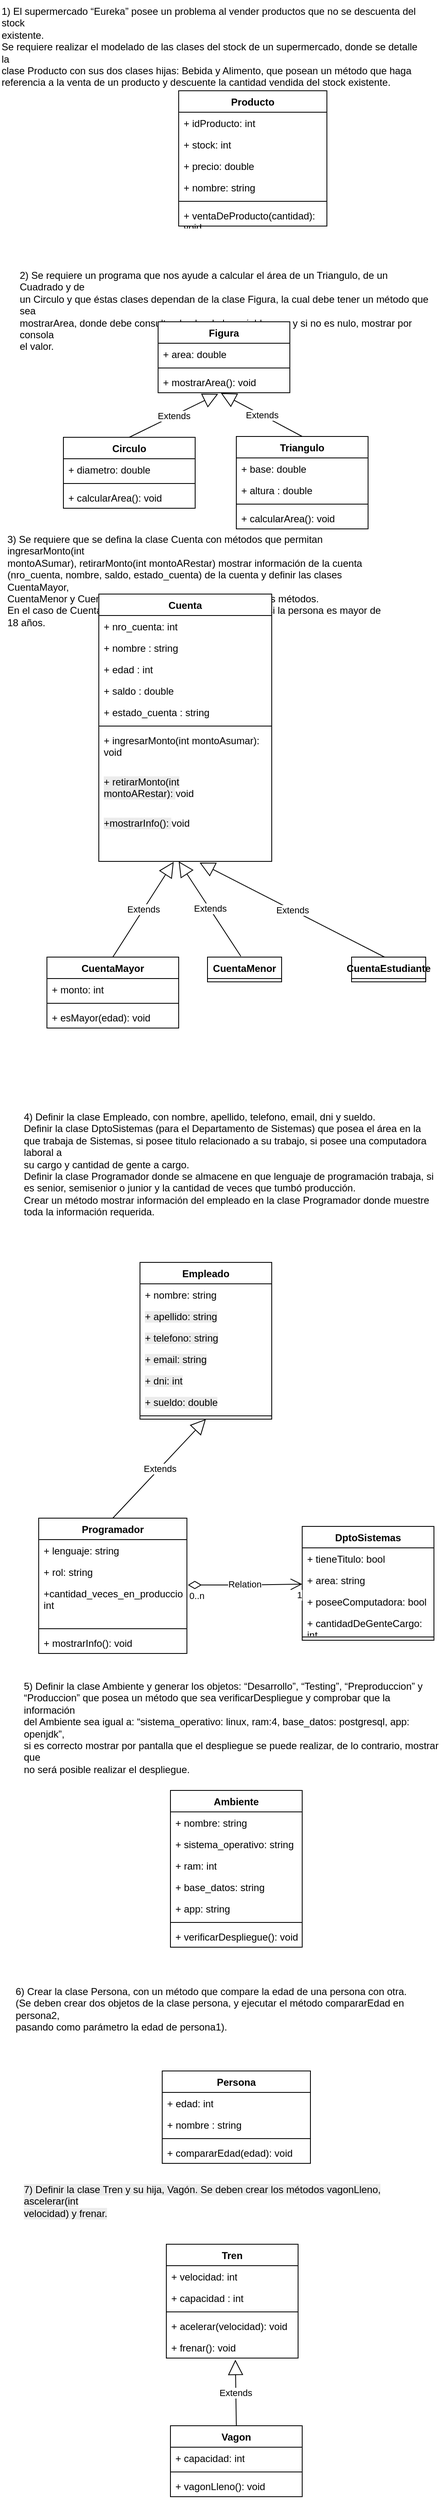 <mxfile version="26.2.13">
  <diagram name="Página-1" id="CBGF_dezQasbOVwyolB1">
    <mxGraphModel dx="2255" dy="751" grid="1" gridSize="10" guides="1" tooltips="1" connect="1" arrows="1" fold="1" page="1" pageScale="1" pageWidth="827" pageHeight="1169" math="0" shadow="0">
      <root>
        <mxCell id="0" />
        <mxCell id="1" parent="0" />
        <mxCell id="H3826nvmN7NpluE-sNai-1" value="3) Se requiere que se defina la clase Cuenta con métodos que permitan ingresarMonto(int&#xa;montoASumar), retirarMonto(int montoARestar) mostrar información de la cuenta&#xa;(nro_cuenta, nombre, saldo, estado_cuenta) de la cuenta y definir las clases CuentaMayor,&#xa;CuentaMenor y CuentaEstudiante que puedan ejecutar estos métodos.&#xa;En el caso de CuentaMayor, crear un método que consulte si la persona es mayor de 18 años." style="text;whiteSpace=wrap;html=1;" vertex="1" parent="1">
          <mxGeometry x="-820" y="640" width="467" height="80" as="geometry" />
        </mxCell>
        <mxCell id="H3826nvmN7NpluE-sNai-2" value="2) Se requiere un programa que nos ayude a calcular el área de un Triangulo, de un Cuadrado y de&#xa;un Circulo y que éstas clases dependan de la clase Figura, la cual debe tener un método que sea&#xa;mostrarArea, donde debe consulte el valor de la variable area y si no es nulo, mostrar por consola&#xa;el valor." style="text;whiteSpace=wrap;html=1;" vertex="1" parent="1">
          <mxGeometry x="-805" y="320" width="500" height="80" as="geometry" />
        </mxCell>
        <mxCell id="H3826nvmN7NpluE-sNai-3" value="1) El supermercado “Eureka” posee un problema al vender productos que no se descuenta del stock&#xa;existente.&#xa;Se requiere realizar el modelado de las clases del stock de un supermercado, donde se detalle la&#xa;clase Producto con sus dos clases hijas: Bebida y Alimento, que posean un método que haga&#xa;referencia a la venta de un producto y descuente la cantidad vendida del stock existente." style="text;whiteSpace=wrap;html=1;" vertex="1" parent="1">
          <mxGeometry x="-827" width="510" height="100" as="geometry" />
        </mxCell>
        <mxCell id="H3826nvmN7NpluE-sNai-4" value="4) Definir la clase Empleado, con nombre, apellido, telefono, email, dni y sueldo.&#xa;Definir la clase DptoSistemas (para el Departamento de Sistemas) que posea el área en la&#xa;que trabaja de Sistemas, si posee titulo relacionado a su trabajo, si posee una computadora laboral a&#xa;su cargo y cantidad de gente a cargo.&#xa;Definir la clase Programador donde se almacene en que lenguaje de programación trabaja, si&#xa;es senior, semisenior o junior y la cantidad de veces que tumbó producción.&#xa;Crear un método mostrar información del empleado en la clase Programador donde muestre&#xa;toda la información requerida." style="text;whiteSpace=wrap;html=1;" vertex="1" parent="1">
          <mxGeometry x="-800" y="1340" width="510" height="140" as="geometry" />
        </mxCell>
        <mxCell id="H3826nvmN7NpluE-sNai-5" value="5) Definir la clase Ambiente y generar los objetos: “Desarrollo”, “Testing”, “Preproduccion” y&#xa;“Produccion” que posea un método que sea verificarDespliegue y comprobar que la información&#xa;del Ambiente sea igual a: “sistema_operativo: linux, ram:4, base_datos: postgresql, app: openjdk”,&#xa;si es correcto mostrar por pantalla que el despliegue se puede realizar, de lo contrario, mostrar que&#xa;no será posible realizar el despliegue." style="text;whiteSpace=wrap;html=1;" vertex="1" parent="1">
          <mxGeometry x="-800" y="2030" width="510" height="100" as="geometry" />
        </mxCell>
        <mxCell id="H3826nvmN7NpluE-sNai-6" value="Cuenta" style="swimlane;fontStyle=1;align=center;verticalAlign=top;childLayout=stackLayout;horizontal=1;startSize=26;horizontalStack=0;resizeParent=1;resizeParentMax=0;resizeLast=0;collapsible=1;marginBottom=0;whiteSpace=wrap;html=1;" vertex="1" parent="1">
          <mxGeometry x="-707" y="720" width="210" height="324" as="geometry" />
        </mxCell>
        <mxCell id="H3826nvmN7NpluE-sNai-28" value="+ nro_cuenta: int" style="text;strokeColor=none;fillColor=none;align=left;verticalAlign=top;spacingLeft=4;spacingRight=4;overflow=hidden;rotatable=0;points=[[0,0.5],[1,0.5]];portConstraint=eastwest;whiteSpace=wrap;html=1;" vertex="1" parent="H3826nvmN7NpluE-sNai-6">
          <mxGeometry y="26" width="210" height="26" as="geometry" />
        </mxCell>
        <mxCell id="H3826nvmN7NpluE-sNai-29" value="+ nombre : string" style="text;strokeColor=none;fillColor=none;align=left;verticalAlign=top;spacingLeft=4;spacingRight=4;overflow=hidden;rotatable=0;points=[[0,0.5],[1,0.5]];portConstraint=eastwest;whiteSpace=wrap;html=1;" vertex="1" parent="H3826nvmN7NpluE-sNai-6">
          <mxGeometry y="52" width="210" height="26" as="geometry" />
        </mxCell>
        <mxCell id="H3826nvmN7NpluE-sNai-43" value="+ edad : int" style="text;strokeColor=none;fillColor=none;align=left;verticalAlign=top;spacingLeft=4;spacingRight=4;overflow=hidden;rotatable=0;points=[[0,0.5],[1,0.5]];portConstraint=eastwest;whiteSpace=wrap;html=1;" vertex="1" parent="H3826nvmN7NpluE-sNai-6">
          <mxGeometry y="78" width="210" height="26" as="geometry" />
        </mxCell>
        <mxCell id="H3826nvmN7NpluE-sNai-30" value="+ saldo : double" style="text;strokeColor=none;fillColor=none;align=left;verticalAlign=top;spacingLeft=4;spacingRight=4;overflow=hidden;rotatable=0;points=[[0,0.5],[1,0.5]];portConstraint=eastwest;whiteSpace=wrap;html=1;" vertex="1" parent="H3826nvmN7NpluE-sNai-6">
          <mxGeometry y="104" width="210" height="26" as="geometry" />
        </mxCell>
        <mxCell id="H3826nvmN7NpluE-sNai-32" value="+ estado_cuenta : string" style="text;strokeColor=none;fillColor=none;align=left;verticalAlign=top;spacingLeft=4;spacingRight=4;overflow=hidden;rotatable=0;points=[[0,0.5],[1,0.5]];portConstraint=eastwest;whiteSpace=wrap;html=1;" vertex="1" parent="H3826nvmN7NpluE-sNai-6">
          <mxGeometry y="130" width="210" height="26" as="geometry" />
        </mxCell>
        <mxCell id="H3826nvmN7NpluE-sNai-8" value="" style="line;strokeWidth=1;fillColor=none;align=left;verticalAlign=middle;spacingTop=-1;spacingLeft=3;spacingRight=3;rotatable=0;labelPosition=right;points=[];portConstraint=eastwest;strokeColor=inherit;" vertex="1" parent="H3826nvmN7NpluE-sNai-6">
          <mxGeometry y="156" width="210" height="8" as="geometry" />
        </mxCell>
        <mxCell id="H3826nvmN7NpluE-sNai-9" value="+ ingresarMonto(int montoAsumar): void" style="text;strokeColor=none;fillColor=none;align=left;verticalAlign=top;spacingLeft=4;spacingRight=4;overflow=hidden;rotatable=0;points=[[0,0.5],[1,0.5]];portConstraint=eastwest;whiteSpace=wrap;html=1;" vertex="1" parent="H3826nvmN7NpluE-sNai-6">
          <mxGeometry y="164" width="210" height="50" as="geometry" />
        </mxCell>
        <mxCell id="H3826nvmN7NpluE-sNai-10" value="&lt;span style=&quot;color: rgb(0, 0, 0); font-family: Helvetica; font-size: 12px; font-style: normal; font-variant-ligatures: normal; font-variant-caps: normal; font-weight: 400; letter-spacing: normal; orphans: 2; text-align: left; text-indent: 0px; text-transform: none; widows: 2; word-spacing: 0px; -webkit-text-stroke-width: 0px; white-space: normal; background-color: rgb(236, 236, 236); text-decoration-thickness: initial; text-decoration-style: initial; text-decoration-color: initial; float: none; display: inline !important;&quot;&gt;+ retirarMonto(int montoARestar):&amp;nbsp;&lt;/span&gt;void" style="text;strokeColor=none;fillColor=none;align=left;verticalAlign=top;spacingLeft=4;spacingRight=4;overflow=hidden;rotatable=0;points=[[0,0.5],[1,0.5]];portConstraint=eastwest;whiteSpace=wrap;html=1;" vertex="1" parent="H3826nvmN7NpluE-sNai-6">
          <mxGeometry y="214" width="210" height="50" as="geometry" />
        </mxCell>
        <mxCell id="H3826nvmN7NpluE-sNai-11" value="&lt;span style=&quot;color: rgb(0, 0, 0); background-color: rgb(236, 236, 236); float: none; display: inline !important;&quot;&gt;+mostrarInfo&lt;/span&gt;&lt;span style=&quot;color: rgb(0, 0, 0); background-color: rgb(236, 236, 236); float: none; display: inline !important;&quot;&gt;(&lt;/span&gt;&lt;span style=&quot;color: rgb(0, 0, 0); background-color: rgb(236, 236, 236); float: none; display: inline !important;&quot;&gt;):&amp;nbsp;&lt;/span&gt;&lt;span style=&quot;background-color: transparent; color: light-dark(rgb(0, 0, 0), rgb(255, 255, 255));&quot;&gt;void&lt;/span&gt;" style="text;strokeColor=none;fillColor=none;align=left;verticalAlign=top;spacingLeft=4;spacingRight=4;overflow=hidden;rotatable=0;points=[[0,0.5],[1,0.5]];portConstraint=eastwest;whiteSpace=wrap;html=1;" vertex="1" parent="H3826nvmN7NpluE-sNai-6">
          <mxGeometry y="264" width="210" height="60" as="geometry" />
        </mxCell>
        <mxCell id="H3826nvmN7NpluE-sNai-12" value="CuentaMayor" style="swimlane;fontStyle=1;align=center;verticalAlign=top;childLayout=stackLayout;horizontal=1;startSize=26;horizontalStack=0;resizeParent=1;resizeParentMax=0;resizeLast=0;collapsible=1;marginBottom=0;whiteSpace=wrap;html=1;" vertex="1" parent="1">
          <mxGeometry x="-770" y="1160" width="160" height="86" as="geometry">
            <mxRectangle x="-770" y="1160" width="90" height="30" as="alternateBounds" />
          </mxGeometry>
        </mxCell>
        <mxCell id="H3826nvmN7NpluE-sNai-13" value="+ monto: int" style="text;strokeColor=none;fillColor=none;align=left;verticalAlign=top;spacingLeft=4;spacingRight=4;overflow=hidden;rotatable=0;points=[[0,0.5],[1,0.5]];portConstraint=eastwest;whiteSpace=wrap;html=1;" vertex="1" parent="H3826nvmN7NpluE-sNai-12">
          <mxGeometry y="26" width="160" height="26" as="geometry" />
        </mxCell>
        <mxCell id="H3826nvmN7NpluE-sNai-14" value="" style="line;strokeWidth=1;fillColor=none;align=left;verticalAlign=middle;spacingTop=-1;spacingLeft=3;spacingRight=3;rotatable=0;labelPosition=right;points=[];portConstraint=eastwest;strokeColor=inherit;" vertex="1" parent="H3826nvmN7NpluE-sNai-12">
          <mxGeometry y="52" width="160" height="8" as="geometry" />
        </mxCell>
        <mxCell id="H3826nvmN7NpluE-sNai-15" value="+ esMayor(edad): void" style="text;strokeColor=none;fillColor=none;align=left;verticalAlign=top;spacingLeft=4;spacingRight=4;overflow=hidden;rotatable=0;points=[[0,0.5],[1,0.5]];portConstraint=eastwest;whiteSpace=wrap;html=1;" vertex="1" parent="H3826nvmN7NpluE-sNai-12">
          <mxGeometry y="60" width="160" height="26" as="geometry" />
        </mxCell>
        <mxCell id="H3826nvmN7NpluE-sNai-16" value="CuentaMenor" style="swimlane;fontStyle=1;align=center;verticalAlign=top;childLayout=stackLayout;horizontal=1;startSize=26;horizontalStack=0;resizeParent=1;resizeParentMax=0;resizeLast=0;collapsible=1;marginBottom=0;whiteSpace=wrap;html=1;" vertex="1" collapsed="1" parent="1">
          <mxGeometry x="-575" y="1160" width="90" height="30" as="geometry">
            <mxRectangle x="-575" y="1160" width="160" height="86" as="alternateBounds" />
          </mxGeometry>
        </mxCell>
        <mxCell id="H3826nvmN7NpluE-sNai-17" value="+ field: type" style="text;strokeColor=none;fillColor=none;align=left;verticalAlign=top;spacingLeft=4;spacingRight=4;overflow=hidden;rotatable=0;points=[[0,0.5],[1,0.5]];portConstraint=eastwest;whiteSpace=wrap;html=1;" vertex="1" parent="H3826nvmN7NpluE-sNai-16">
          <mxGeometry y="26" width="160" height="26" as="geometry" />
        </mxCell>
        <mxCell id="H3826nvmN7NpluE-sNai-18" value="" style="line;strokeWidth=1;fillColor=none;align=left;verticalAlign=middle;spacingTop=-1;spacingLeft=3;spacingRight=3;rotatable=0;labelPosition=right;points=[];portConstraint=eastwest;strokeColor=inherit;" vertex="1" parent="H3826nvmN7NpluE-sNai-16">
          <mxGeometry y="52" width="160" height="8" as="geometry" />
        </mxCell>
        <mxCell id="H3826nvmN7NpluE-sNai-19" value="+ method(type): type" style="text;strokeColor=none;fillColor=none;align=left;verticalAlign=top;spacingLeft=4;spacingRight=4;overflow=hidden;rotatable=0;points=[[0,0.5],[1,0.5]];portConstraint=eastwest;whiteSpace=wrap;html=1;" vertex="1" parent="H3826nvmN7NpluE-sNai-16">
          <mxGeometry y="60" width="160" height="26" as="geometry" />
        </mxCell>
        <mxCell id="H3826nvmN7NpluE-sNai-20" value="CuentaEstudiante" style="swimlane;fontStyle=1;align=center;verticalAlign=top;childLayout=stackLayout;horizontal=1;startSize=26;horizontalStack=0;resizeParent=1;resizeParentMax=0;resizeLast=0;collapsible=1;marginBottom=0;whiteSpace=wrap;html=1;" vertex="1" collapsed="1" parent="1">
          <mxGeometry x="-400" y="1160" width="90" height="30" as="geometry">
            <mxRectangle x="-300" y="1000" width="160" height="86" as="alternateBounds" />
          </mxGeometry>
        </mxCell>
        <mxCell id="H3826nvmN7NpluE-sNai-21" value="+ field: type" style="text;strokeColor=none;fillColor=none;align=left;verticalAlign=top;spacingLeft=4;spacingRight=4;overflow=hidden;rotatable=0;points=[[0,0.5],[1,0.5]];portConstraint=eastwest;whiteSpace=wrap;html=1;" vertex="1" parent="H3826nvmN7NpluE-sNai-20">
          <mxGeometry y="26" width="160" height="26" as="geometry" />
        </mxCell>
        <mxCell id="H3826nvmN7NpluE-sNai-22" value="" style="line;strokeWidth=1;fillColor=none;align=left;verticalAlign=middle;spacingTop=-1;spacingLeft=3;spacingRight=3;rotatable=0;labelPosition=right;points=[];portConstraint=eastwest;strokeColor=inherit;" vertex="1" parent="H3826nvmN7NpluE-sNai-20">
          <mxGeometry y="52" width="160" height="8" as="geometry" />
        </mxCell>
        <mxCell id="H3826nvmN7NpluE-sNai-23" value="+ method(type): type" style="text;strokeColor=none;fillColor=none;align=left;verticalAlign=top;spacingLeft=4;spacingRight=4;overflow=hidden;rotatable=0;points=[[0,0.5],[1,0.5]];portConstraint=eastwest;whiteSpace=wrap;html=1;" vertex="1" parent="H3826nvmN7NpluE-sNai-20">
          <mxGeometry y="60" width="160" height="26" as="geometry" />
        </mxCell>
        <mxCell id="H3826nvmN7NpluE-sNai-46" value="Empleado" style="swimlane;fontStyle=1;align=center;verticalAlign=top;childLayout=stackLayout;horizontal=1;startSize=26;horizontalStack=0;resizeParent=1;resizeParentMax=0;resizeLast=0;collapsible=1;marginBottom=0;whiteSpace=wrap;html=1;" vertex="1" parent="1">
          <mxGeometry x="-657" y="1530" width="160" height="190" as="geometry" />
        </mxCell>
        <mxCell id="H3826nvmN7NpluE-sNai-47" value="+ nombre: string" style="text;strokeColor=none;fillColor=none;align=left;verticalAlign=top;spacingLeft=4;spacingRight=4;overflow=hidden;rotatable=0;points=[[0,0.5],[1,0.5]];portConstraint=eastwest;whiteSpace=wrap;html=1;" vertex="1" parent="H3826nvmN7NpluE-sNai-46">
          <mxGeometry y="26" width="160" height="26" as="geometry" />
        </mxCell>
        <mxCell id="H3826nvmN7NpluE-sNai-54" value="&lt;span style=&quot;color: rgb(0, 0, 0); font-family: Helvetica; font-size: 12px; font-style: normal; font-variant-ligatures: normal; font-variant-caps: normal; font-weight: 400; letter-spacing: normal; orphans: 2; text-align: left; text-indent: 0px; text-transform: none; widows: 2; word-spacing: 0px; -webkit-text-stroke-width: 0px; white-space: normal; background-color: rgb(236, 236, 236); text-decoration-thickness: initial; text-decoration-style: initial; text-decoration-color: initial; float: none; display: inline !important;&quot;&gt;+ apellido: string&lt;/span&gt;" style="text;strokeColor=none;fillColor=none;align=left;verticalAlign=top;spacingLeft=4;spacingRight=4;overflow=hidden;rotatable=0;points=[[0,0.5],[1,0.5]];portConstraint=eastwest;whiteSpace=wrap;html=1;" vertex="1" parent="H3826nvmN7NpluE-sNai-46">
          <mxGeometry y="52" width="160" height="26" as="geometry" />
        </mxCell>
        <mxCell id="H3826nvmN7NpluE-sNai-53" value="&lt;span style=&quot;color: rgb(0, 0, 0); font-family: Helvetica; font-size: 12px; font-style: normal; font-variant-ligatures: normal; font-variant-caps: normal; font-weight: 400; letter-spacing: normal; orphans: 2; text-align: left; text-indent: 0px; text-transform: none; widows: 2; word-spacing: 0px; -webkit-text-stroke-width: 0px; white-space: normal; background-color: rgb(236, 236, 236); text-decoration-thickness: initial; text-decoration-style: initial; text-decoration-color: initial; float: none; display: inline !important;&quot;&gt;+ telefono: string&lt;/span&gt;" style="text;strokeColor=none;fillColor=none;align=left;verticalAlign=top;spacingLeft=4;spacingRight=4;overflow=hidden;rotatable=0;points=[[0,0.5],[1,0.5]];portConstraint=eastwest;whiteSpace=wrap;html=1;" vertex="1" parent="H3826nvmN7NpluE-sNai-46">
          <mxGeometry y="78" width="160" height="26" as="geometry" />
        </mxCell>
        <mxCell id="H3826nvmN7NpluE-sNai-52" value="&lt;span style=&quot;color: rgb(0, 0, 0); font-family: Helvetica; font-size: 12px; font-style: normal; font-variant-ligatures: normal; font-variant-caps: normal; font-weight: 400; letter-spacing: normal; orphans: 2; text-align: left; text-indent: 0px; text-transform: none; widows: 2; word-spacing: 0px; -webkit-text-stroke-width: 0px; white-space: normal; background-color: rgb(236, 236, 236); text-decoration-thickness: initial; text-decoration-style: initial; text-decoration-color: initial; float: none; display: inline !important;&quot;&gt;+ email: string&lt;/span&gt;" style="text;strokeColor=none;fillColor=none;align=left;verticalAlign=top;spacingLeft=4;spacingRight=4;overflow=hidden;rotatable=0;points=[[0,0.5],[1,0.5]];portConstraint=eastwest;whiteSpace=wrap;html=1;" vertex="1" parent="H3826nvmN7NpluE-sNai-46">
          <mxGeometry y="104" width="160" height="26" as="geometry" />
        </mxCell>
        <mxCell id="H3826nvmN7NpluE-sNai-51" value="&lt;span style=&quot;color: rgb(0, 0, 0); font-family: Helvetica; font-size: 12px; font-style: normal; font-variant-ligatures: normal; font-variant-caps: normal; font-weight: 400; letter-spacing: normal; orphans: 2; text-align: left; text-indent: 0px; text-transform: none; widows: 2; word-spacing: 0px; -webkit-text-stroke-width: 0px; white-space: normal; background-color: rgb(236, 236, 236); text-decoration-thickness: initial; text-decoration-style: initial; text-decoration-color: initial; float: none; display: inline !important;&quot;&gt;+ dni: int&lt;/span&gt;" style="text;strokeColor=none;fillColor=none;align=left;verticalAlign=top;spacingLeft=4;spacingRight=4;overflow=hidden;rotatable=0;points=[[0,0.5],[1,0.5]];portConstraint=eastwest;whiteSpace=wrap;html=1;" vertex="1" parent="H3826nvmN7NpluE-sNai-46">
          <mxGeometry y="130" width="160" height="26" as="geometry" />
        </mxCell>
        <mxCell id="H3826nvmN7NpluE-sNai-50" value="&lt;span style=&quot;color: rgb(0, 0, 0); font-family: Helvetica; font-size: 12px; font-style: normal; font-variant-ligatures: normal; font-variant-caps: normal; font-weight: 400; letter-spacing: normal; orphans: 2; text-align: left; text-indent: 0px; text-transform: none; widows: 2; word-spacing: 0px; -webkit-text-stroke-width: 0px; white-space: normal; background-color: rgb(236, 236, 236); text-decoration-thickness: initial; text-decoration-style: initial; text-decoration-color: initial; float: none; display: inline !important;&quot;&gt;+ sueldo: double&lt;/span&gt;" style="text;strokeColor=none;fillColor=none;align=left;verticalAlign=top;spacingLeft=4;spacingRight=4;overflow=hidden;rotatable=0;points=[[0,0.5],[1,0.5]];portConstraint=eastwest;whiteSpace=wrap;html=1;" vertex="1" parent="H3826nvmN7NpluE-sNai-46">
          <mxGeometry y="156" width="160" height="26" as="geometry" />
        </mxCell>
        <mxCell id="H3826nvmN7NpluE-sNai-48" value="" style="line;strokeWidth=1;fillColor=none;align=left;verticalAlign=middle;spacingTop=-1;spacingLeft=3;spacingRight=3;rotatable=0;labelPosition=right;points=[];portConstraint=eastwest;strokeColor=inherit;" vertex="1" parent="H3826nvmN7NpluE-sNai-46">
          <mxGeometry y="182" width="160" height="8" as="geometry" />
        </mxCell>
        <mxCell id="H3826nvmN7NpluE-sNai-62" value="Programador" style="swimlane;fontStyle=1;align=center;verticalAlign=top;childLayout=stackLayout;horizontal=1;startSize=26;horizontalStack=0;resizeParent=1;resizeParentMax=0;resizeLast=0;collapsible=1;marginBottom=0;whiteSpace=wrap;html=1;" vertex="1" parent="1">
          <mxGeometry x="-780" y="1840" width="180" height="164" as="geometry" />
        </mxCell>
        <mxCell id="H3826nvmN7NpluE-sNai-63" value="+ lenguaje: string" style="text;strokeColor=none;fillColor=none;align=left;verticalAlign=top;spacingLeft=4;spacingRight=4;overflow=hidden;rotatable=0;points=[[0,0.5],[1,0.5]];portConstraint=eastwest;whiteSpace=wrap;html=1;" vertex="1" parent="H3826nvmN7NpluE-sNai-62">
          <mxGeometry y="26" width="180" height="26" as="geometry" />
        </mxCell>
        <mxCell id="H3826nvmN7NpluE-sNai-70" value="+ rol: string" style="text;strokeColor=none;fillColor=none;align=left;verticalAlign=top;spacingLeft=4;spacingRight=4;overflow=hidden;rotatable=0;points=[[0,0.5],[1,0.5]];portConstraint=eastwest;whiteSpace=wrap;html=1;" vertex="1" parent="H3826nvmN7NpluE-sNai-62">
          <mxGeometry y="52" width="180" height="26" as="geometry" />
        </mxCell>
        <mxCell id="H3826nvmN7NpluE-sNai-69" value="+cantidad_veces_en_produccion: int" style="text;strokeColor=none;fillColor=none;align=left;verticalAlign=top;spacingLeft=4;spacingRight=4;overflow=hidden;rotatable=0;points=[[0,0.5],[1,0.5]];portConstraint=eastwest;whiteSpace=wrap;html=1;" vertex="1" parent="H3826nvmN7NpluE-sNai-62">
          <mxGeometry y="78" width="180" height="52" as="geometry" />
        </mxCell>
        <mxCell id="H3826nvmN7NpluE-sNai-64" value="" style="line;strokeWidth=1;fillColor=none;align=left;verticalAlign=middle;spacingTop=-1;spacingLeft=3;spacingRight=3;rotatable=0;labelPosition=right;points=[];portConstraint=eastwest;strokeColor=inherit;" vertex="1" parent="H3826nvmN7NpluE-sNai-62">
          <mxGeometry y="130" width="180" height="8" as="geometry" />
        </mxCell>
        <mxCell id="H3826nvmN7NpluE-sNai-65" value="+ mostrarInfo(): void" style="text;strokeColor=none;fillColor=none;align=left;verticalAlign=top;spacingLeft=4;spacingRight=4;overflow=hidden;rotatable=0;points=[[0,0.5],[1,0.5]];portConstraint=eastwest;whiteSpace=wrap;html=1;" vertex="1" parent="H3826nvmN7NpluE-sNai-62">
          <mxGeometry y="138" width="180" height="26" as="geometry" />
        </mxCell>
        <mxCell id="H3826nvmN7NpluE-sNai-68" value="Extends" style="endArrow=block;endSize=16;endFill=0;html=1;rounded=0;exitX=0.5;exitY=0;exitDx=0;exitDy=0;entryX=0.5;entryY=1;entryDx=0;entryDy=0;" edge="1" parent="1" source="H3826nvmN7NpluE-sNai-62" target="H3826nvmN7NpluE-sNai-46">
          <mxGeometry width="160" relative="1" as="geometry">
            <mxPoint x="-700" y="1840" as="sourcePoint" />
            <mxPoint x="-702.88" y="1755.662" as="targetPoint" />
          </mxGeometry>
        </mxCell>
        <mxCell id="H3826nvmN7NpluE-sNai-71" value="DptoSistemas" style="swimlane;fontStyle=1;align=center;verticalAlign=top;childLayout=stackLayout;horizontal=1;startSize=26;horizontalStack=0;resizeParent=1;resizeParentMax=0;resizeLast=0;collapsible=1;marginBottom=0;whiteSpace=wrap;html=1;" vertex="1" parent="1">
          <mxGeometry x="-460" y="1850" width="160" height="138" as="geometry" />
        </mxCell>
        <mxCell id="H3826nvmN7NpluE-sNai-72" value="+ tieneTitulo: bool" style="text;strokeColor=none;fillColor=none;align=left;verticalAlign=top;spacingLeft=4;spacingRight=4;overflow=hidden;rotatable=0;points=[[0,0.5],[1,0.5]];portConstraint=eastwest;whiteSpace=wrap;html=1;" vertex="1" parent="H3826nvmN7NpluE-sNai-71">
          <mxGeometry y="26" width="160" height="26" as="geometry" />
        </mxCell>
        <mxCell id="H3826nvmN7NpluE-sNai-157" value="+ area: string" style="text;strokeColor=none;fillColor=none;align=left;verticalAlign=top;spacingLeft=4;spacingRight=4;overflow=hidden;rotatable=0;points=[[0,0.5],[1,0.5]];portConstraint=eastwest;whiteSpace=wrap;html=1;" vertex="1" parent="H3826nvmN7NpluE-sNai-71">
          <mxGeometry y="52" width="160" height="26" as="geometry" />
        </mxCell>
        <mxCell id="H3826nvmN7NpluE-sNai-73" value="+ poseeComputadora: bool" style="text;strokeColor=none;fillColor=none;align=left;verticalAlign=top;spacingLeft=4;spacingRight=4;overflow=hidden;rotatable=0;points=[[0,0.5],[1,0.5]];portConstraint=eastwest;whiteSpace=wrap;html=1;" vertex="1" parent="H3826nvmN7NpluE-sNai-71">
          <mxGeometry y="78" width="160" height="26" as="geometry" />
        </mxCell>
        <mxCell id="H3826nvmN7NpluE-sNai-74" value="+ cantidadDeGenteCargo: int" style="text;strokeColor=none;fillColor=none;align=left;verticalAlign=top;spacingLeft=4;spacingRight=4;overflow=hidden;rotatable=0;points=[[0,0.5],[1,0.5]];portConstraint=eastwest;whiteSpace=wrap;html=1;" vertex="1" parent="H3826nvmN7NpluE-sNai-71">
          <mxGeometry y="104" width="160" height="26" as="geometry" />
        </mxCell>
        <mxCell id="H3826nvmN7NpluE-sNai-75" value="" style="line;strokeWidth=1;fillColor=none;align=left;verticalAlign=middle;spacingTop=-1;spacingLeft=3;spacingRight=3;rotatable=0;labelPosition=right;points=[];portConstraint=eastwest;strokeColor=inherit;" vertex="1" parent="H3826nvmN7NpluE-sNai-71">
          <mxGeometry y="130" width="160" height="8" as="geometry" />
        </mxCell>
        <mxCell id="H3826nvmN7NpluE-sNai-78" value="Ambiente" style="swimlane;fontStyle=1;align=center;verticalAlign=top;childLayout=stackLayout;horizontal=1;startSize=26;horizontalStack=0;resizeParent=1;resizeParentMax=0;resizeLast=0;collapsible=1;marginBottom=0;whiteSpace=wrap;html=1;" vertex="1" parent="1">
          <mxGeometry x="-620" y="2170" width="160" height="190" as="geometry" />
        </mxCell>
        <mxCell id="H3826nvmN7NpluE-sNai-79" value="+ nombre: string" style="text;strokeColor=none;fillColor=none;align=left;verticalAlign=top;spacingLeft=4;spacingRight=4;overflow=hidden;rotatable=0;points=[[0,0.5],[1,0.5]];portConstraint=eastwest;whiteSpace=wrap;html=1;" vertex="1" parent="H3826nvmN7NpluE-sNai-78">
          <mxGeometry y="26" width="160" height="26" as="geometry" />
        </mxCell>
        <mxCell id="H3826nvmN7NpluE-sNai-92" value="+ sistema_operativo: string" style="text;strokeColor=none;fillColor=none;align=left;verticalAlign=top;spacingLeft=4;spacingRight=4;overflow=hidden;rotatable=0;points=[[0,0.5],[1,0.5]];portConstraint=eastwest;whiteSpace=wrap;html=1;" vertex="1" parent="H3826nvmN7NpluE-sNai-78">
          <mxGeometry y="52" width="160" height="26" as="geometry" />
        </mxCell>
        <mxCell id="H3826nvmN7NpluE-sNai-94" value="+ ram: int" style="text;strokeColor=none;fillColor=none;align=left;verticalAlign=top;spacingLeft=4;spacingRight=4;overflow=hidden;rotatable=0;points=[[0,0.5],[1,0.5]];portConstraint=eastwest;whiteSpace=wrap;html=1;" vertex="1" parent="H3826nvmN7NpluE-sNai-78">
          <mxGeometry y="78" width="160" height="26" as="geometry" />
        </mxCell>
        <mxCell id="H3826nvmN7NpluE-sNai-93" value="+ base_datos: string" style="text;strokeColor=none;fillColor=none;align=left;verticalAlign=top;spacingLeft=4;spacingRight=4;overflow=hidden;rotatable=0;points=[[0,0.5],[1,0.5]];portConstraint=eastwest;whiteSpace=wrap;html=1;" vertex="1" parent="H3826nvmN7NpluE-sNai-78">
          <mxGeometry y="104" width="160" height="26" as="geometry" />
        </mxCell>
        <mxCell id="H3826nvmN7NpluE-sNai-95" value="+ app: string" style="text;strokeColor=none;fillColor=none;align=left;verticalAlign=top;spacingLeft=4;spacingRight=4;overflow=hidden;rotatable=0;points=[[0,0.5],[1,0.5]];portConstraint=eastwest;whiteSpace=wrap;html=1;" vertex="1" parent="H3826nvmN7NpluE-sNai-78">
          <mxGeometry y="130" width="160" height="26" as="geometry" />
        </mxCell>
        <mxCell id="H3826nvmN7NpluE-sNai-80" value="" style="line;strokeWidth=1;fillColor=none;align=left;verticalAlign=middle;spacingTop=-1;spacingLeft=3;spacingRight=3;rotatable=0;labelPosition=right;points=[];portConstraint=eastwest;strokeColor=inherit;" vertex="1" parent="H3826nvmN7NpluE-sNai-78">
          <mxGeometry y="156" width="160" height="8" as="geometry" />
        </mxCell>
        <mxCell id="H3826nvmN7NpluE-sNai-81" value="+ verificarDespliegue(): void" style="text;strokeColor=none;fillColor=none;align=left;verticalAlign=top;spacingLeft=4;spacingRight=4;overflow=hidden;rotatable=0;points=[[0,0.5],[1,0.5]];portConstraint=eastwest;whiteSpace=wrap;html=1;" vertex="1" parent="H3826nvmN7NpluE-sNai-78">
          <mxGeometry y="164" width="160" height="26" as="geometry" />
        </mxCell>
        <mxCell id="H3826nvmN7NpluE-sNai-97" value="6) Crear la clase Persona, con un método que compare la edad de una persona con otra.&lt;br&gt;(Se deben crear dos objetos de la clase persona, y ejecutar el método compararEdad en persona2,&lt;br&gt;pasando como parámetro la edad de persona1).&lt;div&gt;&lt;br/&gt;&lt;/div&gt;" style="text;whiteSpace=wrap;html=1;" vertex="1" parent="1">
          <mxGeometry x="-810" y="2400" width="500" height="100" as="geometry" />
        </mxCell>
        <mxCell id="H3826nvmN7NpluE-sNai-98" value="&lt;span style=&quot;color: rgb(0, 0, 0); font-family: Helvetica; font-size: 12px; font-style: normal; font-variant-ligatures: normal; font-variant-caps: normal; font-weight: 400; letter-spacing: normal; orphans: 2; text-align: left; text-indent: 0px; text-transform: none; widows: 2; word-spacing: 0px; -webkit-text-stroke-width: 0px; white-space: normal; background-color: rgb(236, 236, 236); text-decoration-thickness: initial; text-decoration-style: initial; text-decoration-color: initial; display: inline !important; float: none;&quot;&gt;7) Definir la clase Tren y su hija, Vagón. Se deben crear los métodos vagonLleno, ascelerar(int&lt;/span&gt;&lt;br style=&quot;forced-color-adjust: none; color: rgb(0, 0, 0); font-family: Helvetica; font-size: 12px; font-style: normal; font-variant-ligatures: normal; font-variant-caps: normal; font-weight: 400; letter-spacing: normal; orphans: 2; text-align: left; text-indent: 0px; text-transform: none; widows: 2; word-spacing: 0px; -webkit-text-stroke-width: 0px; white-space: normal; background-color: rgb(236, 236, 236); text-decoration-thickness: initial; text-decoration-style: initial; text-decoration-color: initial;&quot;&gt;&lt;span style=&quot;color: rgb(0, 0, 0); font-family: Helvetica; font-size: 12px; font-style: normal; font-variant-ligatures: normal; font-variant-caps: normal; font-weight: 400; letter-spacing: normal; orphans: 2; text-align: left; text-indent: 0px; text-transform: none; widows: 2; word-spacing: 0px; -webkit-text-stroke-width: 0px; white-space: normal; background-color: rgb(236, 236, 236); text-decoration-thickness: initial; text-decoration-style: initial; text-decoration-color: initial; display: inline !important; float: none;&quot;&gt;velocidad) y frenar.&lt;/span&gt;" style="text;whiteSpace=wrap;html=1;" vertex="1" parent="1">
          <mxGeometry x="-800" y="2640" width="490" height="50" as="geometry" />
        </mxCell>
        <mxCell id="H3826nvmN7NpluE-sNai-100" value="Persona" style="swimlane;fontStyle=1;align=center;verticalAlign=top;childLayout=stackLayout;horizontal=1;startSize=26;horizontalStack=0;resizeParent=1;resizeParentMax=0;resizeLast=0;collapsible=1;marginBottom=0;whiteSpace=wrap;html=1;" vertex="1" parent="1">
          <mxGeometry x="-630" y="2510" width="180" height="112" as="geometry" />
        </mxCell>
        <mxCell id="H3826nvmN7NpluE-sNai-101" value="+ edad: int" style="text;strokeColor=none;fillColor=none;align=left;verticalAlign=top;spacingLeft=4;spacingRight=4;overflow=hidden;rotatable=0;points=[[0,0.5],[1,0.5]];portConstraint=eastwest;whiteSpace=wrap;html=1;" vertex="1" parent="H3826nvmN7NpluE-sNai-100">
          <mxGeometry y="26" width="180" height="26" as="geometry" />
        </mxCell>
        <mxCell id="H3826nvmN7NpluE-sNai-104" value="+ nombre : string" style="text;strokeColor=none;fillColor=none;align=left;verticalAlign=top;spacingLeft=4;spacingRight=4;overflow=hidden;rotatable=0;points=[[0,0.5],[1,0.5]];portConstraint=eastwest;whiteSpace=wrap;html=1;" vertex="1" parent="H3826nvmN7NpluE-sNai-100">
          <mxGeometry y="52" width="180" height="26" as="geometry" />
        </mxCell>
        <mxCell id="H3826nvmN7NpluE-sNai-102" value="" style="line;strokeWidth=1;fillColor=none;align=left;verticalAlign=middle;spacingTop=-1;spacingLeft=3;spacingRight=3;rotatable=0;labelPosition=right;points=[];portConstraint=eastwest;strokeColor=inherit;" vertex="1" parent="H3826nvmN7NpluE-sNai-100">
          <mxGeometry y="78" width="180" height="8" as="geometry" />
        </mxCell>
        <mxCell id="H3826nvmN7NpluE-sNai-103" value="+ compararEdad(edad): void" style="text;strokeColor=none;fillColor=none;align=left;verticalAlign=top;spacingLeft=4;spacingRight=4;overflow=hidden;rotatable=0;points=[[0,0.5],[1,0.5]];portConstraint=eastwest;whiteSpace=wrap;html=1;" vertex="1" parent="H3826nvmN7NpluE-sNai-100">
          <mxGeometry y="86" width="180" height="26" as="geometry" />
        </mxCell>
        <mxCell id="H3826nvmN7NpluE-sNai-105" value="Tren" style="swimlane;fontStyle=1;align=center;verticalAlign=top;childLayout=stackLayout;horizontal=1;startSize=26;horizontalStack=0;resizeParent=1;resizeParentMax=0;resizeLast=0;collapsible=1;marginBottom=0;whiteSpace=wrap;html=1;" vertex="1" parent="1">
          <mxGeometry x="-625" y="2720" width="160" height="138" as="geometry" />
        </mxCell>
        <mxCell id="H3826nvmN7NpluE-sNai-110" value="+ velocidad: int" style="text;strokeColor=none;fillColor=none;align=left;verticalAlign=top;spacingLeft=4;spacingRight=4;overflow=hidden;rotatable=0;points=[[0,0.5],[1,0.5]];portConstraint=eastwest;whiteSpace=wrap;html=1;" vertex="1" parent="H3826nvmN7NpluE-sNai-105">
          <mxGeometry y="26" width="160" height="26" as="geometry" />
        </mxCell>
        <mxCell id="H3826nvmN7NpluE-sNai-144" value="+ capacidad : int" style="text;strokeColor=none;fillColor=none;align=left;verticalAlign=top;spacingLeft=4;spacingRight=4;overflow=hidden;rotatable=0;points=[[0,0.5],[1,0.5]];portConstraint=eastwest;whiteSpace=wrap;html=1;" vertex="1" parent="H3826nvmN7NpluE-sNai-105">
          <mxGeometry y="52" width="160" height="26" as="geometry" />
        </mxCell>
        <mxCell id="H3826nvmN7NpluE-sNai-107" value="" style="line;strokeWidth=1;fillColor=none;align=left;verticalAlign=middle;spacingTop=-1;spacingLeft=3;spacingRight=3;rotatable=0;labelPosition=right;points=[];portConstraint=eastwest;strokeColor=inherit;" vertex="1" parent="H3826nvmN7NpluE-sNai-105">
          <mxGeometry y="78" width="160" height="8" as="geometry" />
        </mxCell>
        <mxCell id="H3826nvmN7NpluE-sNai-108" value="+ acelerar(velocidad): void" style="text;strokeColor=none;fillColor=none;align=left;verticalAlign=top;spacingLeft=4;spacingRight=4;overflow=hidden;rotatable=0;points=[[0,0.5],[1,0.5]];portConstraint=eastwest;whiteSpace=wrap;html=1;" vertex="1" parent="H3826nvmN7NpluE-sNai-105">
          <mxGeometry y="86" width="160" height="26" as="geometry" />
        </mxCell>
        <mxCell id="H3826nvmN7NpluE-sNai-109" value="+ frenar(): void" style="text;strokeColor=none;fillColor=none;align=left;verticalAlign=top;spacingLeft=4;spacingRight=4;overflow=hidden;rotatable=0;points=[[0,0.5],[1,0.5]];portConstraint=eastwest;whiteSpace=wrap;html=1;" vertex="1" parent="H3826nvmN7NpluE-sNai-105">
          <mxGeometry y="112" width="160" height="26" as="geometry" />
        </mxCell>
        <mxCell id="H3826nvmN7NpluE-sNai-111" value="Vagon" style="swimlane;fontStyle=1;align=center;verticalAlign=top;childLayout=stackLayout;horizontal=1;startSize=26;horizontalStack=0;resizeParent=1;resizeParentMax=0;resizeLast=0;collapsible=1;marginBottom=0;whiteSpace=wrap;html=1;" vertex="1" parent="1">
          <mxGeometry x="-620" y="2940" width="160" height="86" as="geometry" />
        </mxCell>
        <mxCell id="H3826nvmN7NpluE-sNai-112" value="+ capacidad: int" style="text;strokeColor=none;fillColor=none;align=left;verticalAlign=top;spacingLeft=4;spacingRight=4;overflow=hidden;rotatable=0;points=[[0,0.5],[1,0.5]];portConstraint=eastwest;whiteSpace=wrap;html=1;" vertex="1" parent="H3826nvmN7NpluE-sNai-111">
          <mxGeometry y="26" width="160" height="26" as="geometry" />
        </mxCell>
        <mxCell id="H3826nvmN7NpluE-sNai-113" value="" style="line;strokeWidth=1;fillColor=none;align=left;verticalAlign=middle;spacingTop=-1;spacingLeft=3;spacingRight=3;rotatable=0;labelPosition=right;points=[];portConstraint=eastwest;strokeColor=inherit;" vertex="1" parent="H3826nvmN7NpluE-sNai-111">
          <mxGeometry y="52" width="160" height="8" as="geometry" />
        </mxCell>
        <mxCell id="H3826nvmN7NpluE-sNai-114" value="+ vagonLleno(): void" style="text;strokeColor=none;fillColor=none;align=left;verticalAlign=top;spacingLeft=4;spacingRight=4;overflow=hidden;rotatable=0;points=[[0,0.5],[1,0.5]];portConstraint=eastwest;whiteSpace=wrap;html=1;" vertex="1" parent="H3826nvmN7NpluE-sNai-111">
          <mxGeometry y="60" width="160" height="26" as="geometry" />
        </mxCell>
        <mxCell id="H3826nvmN7NpluE-sNai-116" value="Extends" style="endArrow=block;endSize=16;endFill=0;html=1;rounded=0;entryX=0.524;entryY=1.077;entryDx=0;entryDy=0;entryPerimeter=0;exitX=0.5;exitY=0;exitDx=0;exitDy=0;" edge="1" parent="1" source="H3826nvmN7NpluE-sNai-111" target="H3826nvmN7NpluE-sNai-109">
          <mxGeometry width="160" relative="1" as="geometry">
            <mxPoint x="-540" y="2943.333" as="sourcePoint" />
            <mxPoint x="-380" y="2943.333" as="targetPoint" />
          </mxGeometry>
        </mxCell>
        <mxCell id="H3826nvmN7NpluE-sNai-117" value="Producto" style="swimlane;fontStyle=1;align=center;verticalAlign=top;childLayout=stackLayout;horizontal=1;startSize=26;horizontalStack=0;resizeParent=1;resizeParentMax=0;resizeLast=0;collapsible=1;marginBottom=0;whiteSpace=wrap;html=1;" vertex="1" parent="1">
          <mxGeometry x="-610" y="110" width="180" height="164" as="geometry" />
        </mxCell>
        <mxCell id="H3826nvmN7NpluE-sNai-118" value="+ idProducto: int" style="text;strokeColor=none;fillColor=none;align=left;verticalAlign=top;spacingLeft=4;spacingRight=4;overflow=hidden;rotatable=0;points=[[0,0.5],[1,0.5]];portConstraint=eastwest;whiteSpace=wrap;html=1;" vertex="1" parent="H3826nvmN7NpluE-sNai-117">
          <mxGeometry y="26" width="180" height="26" as="geometry" />
        </mxCell>
        <mxCell id="H3826nvmN7NpluE-sNai-148" value="+ stock: int" style="text;strokeColor=none;fillColor=none;align=left;verticalAlign=top;spacingLeft=4;spacingRight=4;overflow=hidden;rotatable=0;points=[[0,0.5],[1,0.5]];portConstraint=eastwest;whiteSpace=wrap;html=1;" vertex="1" parent="H3826nvmN7NpluE-sNai-117">
          <mxGeometry y="52" width="180" height="26" as="geometry" />
        </mxCell>
        <mxCell id="H3826nvmN7NpluE-sNai-147" value="+ precio: double" style="text;strokeColor=none;fillColor=none;align=left;verticalAlign=top;spacingLeft=4;spacingRight=4;overflow=hidden;rotatable=0;points=[[0,0.5],[1,0.5]];portConstraint=eastwest;whiteSpace=wrap;html=1;" vertex="1" parent="H3826nvmN7NpluE-sNai-117">
          <mxGeometry y="78" width="180" height="26" as="geometry" />
        </mxCell>
        <mxCell id="H3826nvmN7NpluE-sNai-146" value="+ nombre: string" style="text;strokeColor=none;fillColor=none;align=left;verticalAlign=top;spacingLeft=4;spacingRight=4;overflow=hidden;rotatable=0;points=[[0,0.5],[1,0.5]];portConstraint=eastwest;whiteSpace=wrap;html=1;" vertex="1" parent="H3826nvmN7NpluE-sNai-117">
          <mxGeometry y="104" width="180" height="26" as="geometry" />
        </mxCell>
        <mxCell id="H3826nvmN7NpluE-sNai-119" value="" style="line;strokeWidth=1;fillColor=none;align=left;verticalAlign=middle;spacingTop=-1;spacingLeft=3;spacingRight=3;rotatable=0;labelPosition=right;points=[];portConstraint=eastwest;strokeColor=inherit;" vertex="1" parent="H3826nvmN7NpluE-sNai-117">
          <mxGeometry y="130" width="180" height="8" as="geometry" />
        </mxCell>
        <mxCell id="H3826nvmN7NpluE-sNai-120" value="+ ventaDeProducto(cantidad): void" style="text;strokeColor=none;fillColor=none;align=left;verticalAlign=top;spacingLeft=4;spacingRight=4;overflow=hidden;rotatable=0;points=[[0,0.5],[1,0.5]];portConstraint=eastwest;whiteSpace=wrap;html=1;" vertex="1" parent="H3826nvmN7NpluE-sNai-117">
          <mxGeometry y="138" width="180" height="26" as="geometry" />
        </mxCell>
        <mxCell id="H3826nvmN7NpluE-sNai-121" value="Figura" style="swimlane;fontStyle=1;align=center;verticalAlign=top;childLayout=stackLayout;horizontal=1;startSize=26;horizontalStack=0;resizeParent=1;resizeParentMax=0;resizeLast=0;collapsible=1;marginBottom=0;whiteSpace=wrap;html=1;" vertex="1" parent="1">
          <mxGeometry x="-635" y="390" width="160" height="86" as="geometry" />
        </mxCell>
        <mxCell id="H3826nvmN7NpluE-sNai-122" value="+ area: double" style="text;strokeColor=none;fillColor=none;align=left;verticalAlign=top;spacingLeft=4;spacingRight=4;overflow=hidden;rotatable=0;points=[[0,0.5],[1,0.5]];portConstraint=eastwest;whiteSpace=wrap;html=1;" vertex="1" parent="H3826nvmN7NpluE-sNai-121">
          <mxGeometry y="26" width="160" height="26" as="geometry" />
        </mxCell>
        <mxCell id="H3826nvmN7NpluE-sNai-123" value="" style="line;strokeWidth=1;fillColor=none;align=left;verticalAlign=middle;spacingTop=-1;spacingLeft=3;spacingRight=3;rotatable=0;labelPosition=right;points=[];portConstraint=eastwest;strokeColor=inherit;" vertex="1" parent="H3826nvmN7NpluE-sNai-121">
          <mxGeometry y="52" width="160" height="8" as="geometry" />
        </mxCell>
        <mxCell id="H3826nvmN7NpluE-sNai-124" value="+ mostrarArea(): void" style="text;strokeColor=none;fillColor=none;align=left;verticalAlign=top;spacingLeft=4;spacingRight=4;overflow=hidden;rotatable=0;points=[[0,0.5],[1,0.5]];portConstraint=eastwest;whiteSpace=wrap;html=1;" vertex="1" parent="H3826nvmN7NpluE-sNai-121">
          <mxGeometry y="60" width="160" height="26" as="geometry" />
        </mxCell>
        <mxCell id="H3826nvmN7NpluE-sNai-125" value="Circulo" style="swimlane;fontStyle=1;align=center;verticalAlign=top;childLayout=stackLayout;horizontal=1;startSize=26;horizontalStack=0;resizeParent=1;resizeParentMax=0;resizeLast=0;collapsible=1;marginBottom=0;whiteSpace=wrap;html=1;" vertex="1" parent="1">
          <mxGeometry x="-750" y="530" width="160" height="86" as="geometry" />
        </mxCell>
        <mxCell id="H3826nvmN7NpluE-sNai-126" value="+ diametro: double" style="text;strokeColor=none;fillColor=none;align=left;verticalAlign=top;spacingLeft=4;spacingRight=4;overflow=hidden;rotatable=0;points=[[0,0.5],[1,0.5]];portConstraint=eastwest;whiteSpace=wrap;html=1;" vertex="1" parent="H3826nvmN7NpluE-sNai-125">
          <mxGeometry y="26" width="160" height="26" as="geometry" />
        </mxCell>
        <mxCell id="H3826nvmN7NpluE-sNai-127" value="" style="line;strokeWidth=1;fillColor=none;align=left;verticalAlign=middle;spacingTop=-1;spacingLeft=3;spacingRight=3;rotatable=0;labelPosition=right;points=[];portConstraint=eastwest;strokeColor=inherit;" vertex="1" parent="H3826nvmN7NpluE-sNai-125">
          <mxGeometry y="52" width="160" height="8" as="geometry" />
        </mxCell>
        <mxCell id="H3826nvmN7NpluE-sNai-128" value="+ calcularArea(): void" style="text;strokeColor=none;fillColor=none;align=left;verticalAlign=top;spacingLeft=4;spacingRight=4;overflow=hidden;rotatable=0;points=[[0,0.5],[1,0.5]];portConstraint=eastwest;whiteSpace=wrap;html=1;" vertex="1" parent="H3826nvmN7NpluE-sNai-125">
          <mxGeometry y="60" width="160" height="26" as="geometry" />
        </mxCell>
        <mxCell id="H3826nvmN7NpluE-sNai-133" value="Triangulo" style="swimlane;fontStyle=1;align=center;verticalAlign=top;childLayout=stackLayout;horizontal=1;startSize=26;horizontalStack=0;resizeParent=1;resizeParentMax=0;resizeLast=0;collapsible=1;marginBottom=0;whiteSpace=wrap;html=1;" vertex="1" parent="1">
          <mxGeometry x="-540" y="529" width="160" height="112" as="geometry" />
        </mxCell>
        <mxCell id="H3826nvmN7NpluE-sNai-139" value="Extends" style="endArrow=block;endSize=16;endFill=0;html=1;rounded=0;entryX=0.477;entryY=1.019;entryDx=0;entryDy=0;entryPerimeter=0;" edge="1" parent="H3826nvmN7NpluE-sNai-133" target="H3826nvmN7NpluE-sNai-124">
          <mxGeometry width="160" relative="1" as="geometry">
            <mxPoint x="80" as="sourcePoint" />
            <mxPoint x="-30" y="-30" as="targetPoint" />
          </mxGeometry>
        </mxCell>
        <mxCell id="H3826nvmN7NpluE-sNai-134" value="+ base: double" style="text;strokeColor=none;fillColor=none;align=left;verticalAlign=top;spacingLeft=4;spacingRight=4;overflow=hidden;rotatable=0;points=[[0,0.5],[1,0.5]];portConstraint=eastwest;whiteSpace=wrap;html=1;" vertex="1" parent="H3826nvmN7NpluE-sNai-133">
          <mxGeometry y="26" width="160" height="26" as="geometry" />
        </mxCell>
        <mxCell id="H3826nvmN7NpluE-sNai-155" value="+ altura : double" style="text;strokeColor=none;fillColor=none;align=left;verticalAlign=top;spacingLeft=4;spacingRight=4;overflow=hidden;rotatable=0;points=[[0,0.5],[1,0.5]];portConstraint=eastwest;whiteSpace=wrap;html=1;" vertex="1" parent="H3826nvmN7NpluE-sNai-133">
          <mxGeometry y="52" width="160" height="26" as="geometry" />
        </mxCell>
        <mxCell id="H3826nvmN7NpluE-sNai-135" value="" style="line;strokeWidth=1;fillColor=none;align=left;verticalAlign=middle;spacingTop=-1;spacingLeft=3;spacingRight=3;rotatable=0;labelPosition=right;points=[];portConstraint=eastwest;strokeColor=inherit;" vertex="1" parent="H3826nvmN7NpluE-sNai-133">
          <mxGeometry y="78" width="160" height="8" as="geometry" />
        </mxCell>
        <mxCell id="H3826nvmN7NpluE-sNai-136" value="+ calcularArea(): void" style="text;strokeColor=none;fillColor=none;align=left;verticalAlign=top;spacingLeft=4;spacingRight=4;overflow=hidden;rotatable=0;points=[[0,0.5],[1,0.5]];portConstraint=eastwest;whiteSpace=wrap;html=1;" vertex="1" parent="H3826nvmN7NpluE-sNai-133">
          <mxGeometry y="86" width="160" height="26" as="geometry" />
        </mxCell>
        <mxCell id="H3826nvmN7NpluE-sNai-137" value="Extends" style="endArrow=block;endSize=16;endFill=0;html=1;rounded=0;exitX=0.5;exitY=0;exitDx=0;exitDy=0;entryX=0.456;entryY=1.051;entryDx=0;entryDy=0;entryPerimeter=0;" edge="1" parent="1" source="H3826nvmN7NpluE-sNai-125" target="H3826nvmN7NpluE-sNai-124">
          <mxGeometry width="160" relative="1" as="geometry">
            <mxPoint x="-630" y="450" as="sourcePoint" />
            <mxPoint x="-560" y="480" as="targetPoint" />
          </mxGeometry>
        </mxCell>
        <mxCell id="H3826nvmN7NpluE-sNai-141" value="Extends" style="endArrow=block;endSize=16;endFill=0;html=1;rounded=0;exitX=0.5;exitY=0;exitDx=0;exitDy=0;entryX=0.433;entryY=1.011;entryDx=0;entryDy=0;entryPerimeter=0;" edge="1" parent="1" source="H3826nvmN7NpluE-sNai-12" target="H3826nvmN7NpluE-sNai-11">
          <mxGeometry width="160" relative="1" as="geometry">
            <mxPoint x="-720" y="1130" as="sourcePoint" />
            <mxPoint x="-560" y="1130" as="targetPoint" />
          </mxGeometry>
        </mxCell>
        <mxCell id="H3826nvmN7NpluE-sNai-142" value="Extends" style="endArrow=block;endSize=16;endFill=0;html=1;rounded=0;exitX=0.5;exitY=0;exitDx=0;exitDy=0;entryX=0.462;entryY=1;entryDx=0;entryDy=0;entryPerimeter=0;" edge="1" parent="1" target="H3826nvmN7NpluE-sNai-11">
          <mxGeometry width="160" relative="1" as="geometry">
            <mxPoint x="-534.5" y="1159" as="sourcePoint" />
            <mxPoint x="-425.5" y="1060" as="targetPoint" />
          </mxGeometry>
        </mxCell>
        <mxCell id="H3826nvmN7NpluE-sNai-143" value="Extends" style="endArrow=block;endSize=16;endFill=0;html=1;rounded=0;exitX=0.5;exitY=0;exitDx=0;exitDy=0;entryX=0.583;entryY=1.025;entryDx=0;entryDy=0;entryPerimeter=0;" edge="1" parent="1" target="H3826nvmN7NpluE-sNai-11">
          <mxGeometry width="160" relative="1" as="geometry">
            <mxPoint x="-360" y="1160" as="sourcePoint" />
            <mxPoint x="-251" y="1061" as="targetPoint" />
          </mxGeometry>
        </mxCell>
        <mxCell id="H3826nvmN7NpluE-sNai-158" value="Relation" style="endArrow=open;html=1;endSize=12;startArrow=diamondThin;startSize=14;startFill=0;edgeStyle=orthogonalEdgeStyle;rounded=0;exitX=1.006;exitY=0.058;exitDx=0;exitDy=0;exitPerimeter=0;" edge="1" parent="1" source="H3826nvmN7NpluE-sNai-69">
          <mxGeometry relative="1" as="geometry">
            <mxPoint x="-590" y="1920" as="sourcePoint" />
            <mxPoint x="-460" y="1920" as="targetPoint" />
          </mxGeometry>
        </mxCell>
        <mxCell id="H3826nvmN7NpluE-sNai-159" value="0..n" style="edgeLabel;resizable=0;html=1;align=left;verticalAlign=top;" connectable="0" vertex="1" parent="H3826nvmN7NpluE-sNai-158">
          <mxGeometry x="-1" relative="1" as="geometry" />
        </mxCell>
        <mxCell id="H3826nvmN7NpluE-sNai-160" value="1" style="edgeLabel;resizable=0;html=1;align=right;verticalAlign=top;" connectable="0" vertex="1" parent="H3826nvmN7NpluE-sNai-158">
          <mxGeometry x="1" relative="1" as="geometry" />
        </mxCell>
      </root>
    </mxGraphModel>
  </diagram>
</mxfile>
